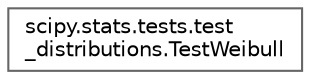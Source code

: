 digraph "Graphical Class Hierarchy"
{
 // LATEX_PDF_SIZE
  bgcolor="transparent";
  edge [fontname=Helvetica,fontsize=10,labelfontname=Helvetica,labelfontsize=10];
  node [fontname=Helvetica,fontsize=10,shape=box,height=0.2,width=0.4];
  rankdir="LR";
  Node0 [id="Node000000",label="scipy.stats.tests.test\l_distributions.TestWeibull",height=0.2,width=0.4,color="grey40", fillcolor="white", style="filled",URL="$d1/d1d/classscipy_1_1stats_1_1tests_1_1test__distributions_1_1TestWeibull.html",tooltip=" "];
}
